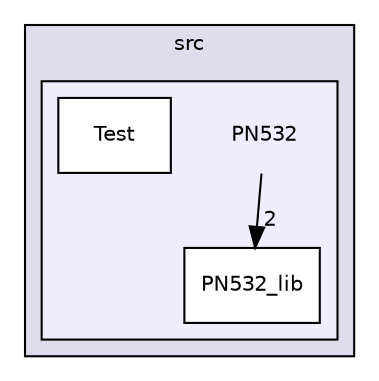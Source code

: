 digraph "E:/Glasgow Course Works/Realtime Embeded Programming/Project files/CourseProject/Attendance-recording-system/src/PN532" {
  compound=true
  node [ fontsize="10", fontname="Helvetica"];
  edge [ labelfontsize="10", labelfontname="Helvetica"];
  subgraph clusterdir_5efe15e50f941378dbaefc0e60bb55bf {
    graph [ bgcolor="#ddddee", pencolor="black", label="src" fontname="Helvetica", fontsize="10", URL="dir_5efe15e50f941378dbaefc0e60bb55bf.html"]
  subgraph clusterdir_6ba198b2c67eb44e1dbfbf0b7cf97e6c {
    graph [ bgcolor="#eeeeff", pencolor="black", label="" URL="dir_6ba198b2c67eb44e1dbfbf0b7cf97e6c.html"];
    dir_6ba198b2c67eb44e1dbfbf0b7cf97e6c [shape=plaintext label="PN532"];
    dir_8e466d2523cac376070a35bb013b3632 [shape=box label="PN532_lib" color="black" fillcolor="white" style="filled" URL="dir_8e466d2523cac376070a35bb013b3632.html"];
    dir_23111ccb41a01fe5783df4aa96ef7e71 [shape=box label="Test" color="black" fillcolor="white" style="filled" URL="dir_23111ccb41a01fe5783df4aa96ef7e71.html"];
  }
  }
  dir_6ba198b2c67eb44e1dbfbf0b7cf97e6c->dir_8e466d2523cac376070a35bb013b3632 [headlabel="2", labeldistance=1.5 headhref="dir_000013_000017.html"];
}
